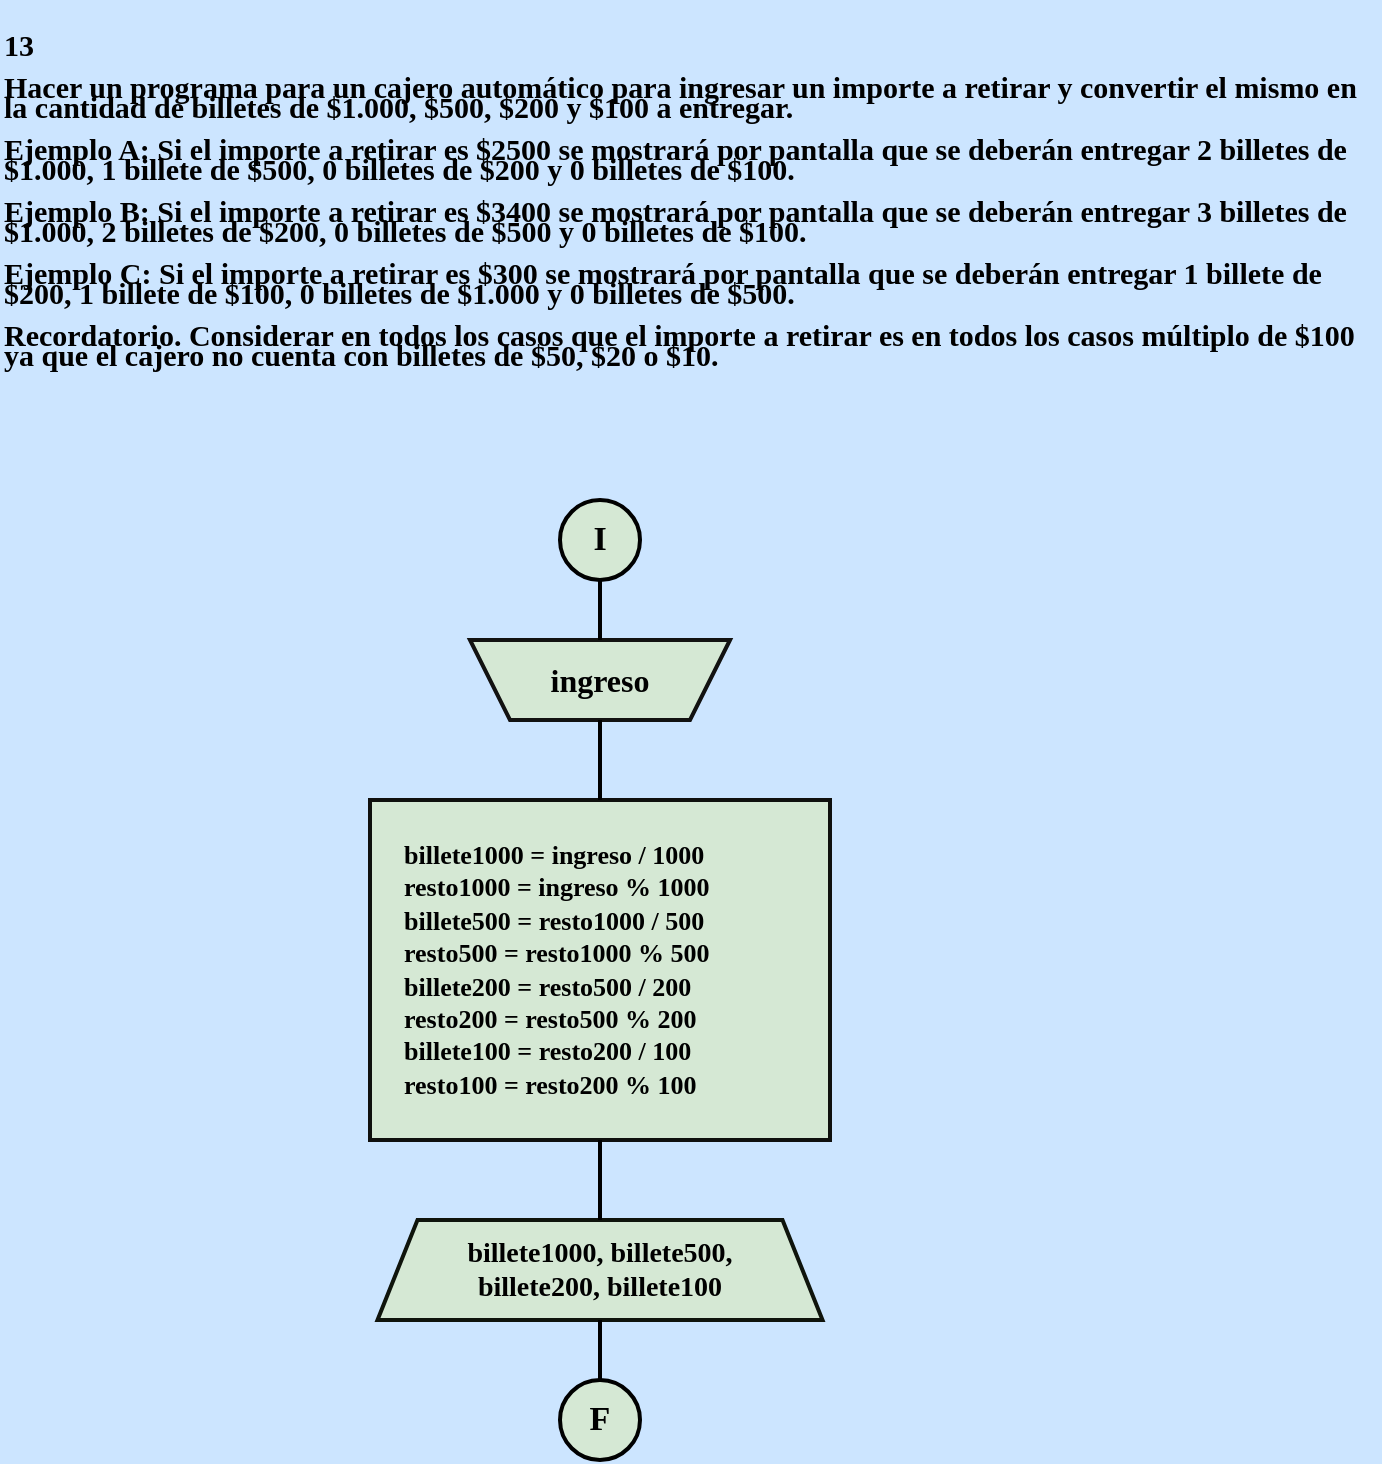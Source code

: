 <mxfile version="24.1.0" type="device">
  <diagram name="Página-1" id="5-tvqCX8FqzggtvlBkEG">
    <mxGraphModel dx="1420" dy="1999" grid="1" gridSize="10" guides="1" tooltips="1" connect="1" arrows="1" fold="1" page="1" pageScale="1" pageWidth="827" pageHeight="1169" background="#CCE5FF" math="0" shadow="0">
      <root>
        <mxCell id="0" />
        <mxCell id="1" parent="0" />
        <mxCell id="0ue76YWfy1uJR6ZiZGBp-1" value="&lt;p style=&quot;line-height: 78%;&quot;&gt;&lt;b style=&quot;font-size: 15px;&quot;&gt;&lt;font style=&quot;font-size: 15px;&quot; color=&quot;#000000&quot; face=&quot;Comic Sans MS&quot;&gt;13&lt;br&gt;&lt;br&gt;Hacer un programa para un cajero automático para ingresar un importe a retirar y convertir el mismo en la cantidad de billetes de $1.000, $500, $200 y $100 a entregar.&lt;br&gt;&lt;br&gt;Ejemplo A: Si el importe a retirar es $2500 se mostrará por pantalla que se deberán entregar 2 billetes de $1.000, 1 billete de $500,  0 billetes de $200 y 0 billetes de $100.&lt;br&gt;&lt;br&gt;Ejemplo B: Si el importe a retirar es $3400 se mostrará por pantalla que se deberán entregar 3 billetes de $1.000, 2 billetes de $200, 0 billetes de $500 y 0 billetes de $100.&lt;br&gt;&lt;br&gt;Ejemplo C: Si el importe a retirar es $300 se mostrará por pantalla que se deberán entregar 1 billete de $200, 1 billete de $100, 0 billetes de $1.000 y 0 billetes de $500.&lt;br&gt;&lt;br&gt;Recordatorio. Considerar en todos los casos que el importe a retirar es en todos los casos múltiplo de $100 ya que el cajero no cuenta con billetes de $50, $20 o $10.&lt;/font&gt;&lt;/b&gt;&lt;/p&gt;" style="text;whiteSpace=wrap;html=1;fontFamily=Architects Daughter;fontSource=https%3A%2F%2Ffonts.googleapis.com%2Fcss%3Ffamily%3DArchitects%2BDaughter;" vertex="1" parent="1">
          <mxGeometry x="150" y="-10" width="690" height="220" as="geometry" />
        </mxCell>
        <mxCell id="0ue76YWfy1uJR6ZiZGBp-21" value="" style="group;aspect=fixed;" vertex="1" connectable="0" parent="1">
          <mxGeometry x="335" y="240" width="230" height="480" as="geometry" />
        </mxCell>
        <mxCell id="0ue76YWfy1uJR6ZiZGBp-9" value="" style="group;aspect=fixed;" vertex="1" connectable="0" parent="0ue76YWfy1uJR6ZiZGBp-21">
          <mxGeometry x="95" width="40" height="40" as="geometry" />
        </mxCell>
        <mxCell id="0ue76YWfy1uJR6ZiZGBp-2" value="" style="strokeWidth=2;html=1;shape=mxgraph.flowchart.start_2;whiteSpace=wrap;rounded=0;labelBackgroundColor=none;strokeColor=#000000;align=center;verticalAlign=middle;fontFamily=Helvetica;fontSize=12;fontColor=default;fillColor=#d5e8d4;aspect=fixed;" vertex="1" parent="0ue76YWfy1uJR6ZiZGBp-9">
          <mxGeometry width="40" height="40" as="geometry" />
        </mxCell>
        <mxCell id="0ue76YWfy1uJR6ZiZGBp-7" value="&lt;b&gt;&lt;font color=&quot;#000000&quot; style=&quot;font-size: 17px;&quot; face=&quot;Comic Sans MS&quot;&gt;I&lt;/font&gt;&lt;/b&gt;" style="text;strokeColor=none;align=center;fillColor=none;html=1;verticalAlign=middle;whiteSpace=wrap;rounded=0;fontFamily=Architects Daughter;fontSource=https%3A%2F%2Ffonts.googleapis.com%2Fcss%3Ffamily%3DArchitects%2BDaughter;aspect=fixed;" vertex="1" parent="0ue76YWfy1uJR6ZiZGBp-9">
          <mxGeometry x="5" y="5" width="30" height="30" as="geometry" />
        </mxCell>
        <mxCell id="0ue76YWfy1uJR6ZiZGBp-10" value="" style="group;aspect=fixed;" vertex="1" connectable="0" parent="0ue76YWfy1uJR6ZiZGBp-21">
          <mxGeometry x="95" y="440" width="40" height="40" as="geometry" />
        </mxCell>
        <mxCell id="0ue76YWfy1uJR6ZiZGBp-3" value="" style="strokeWidth=2;html=1;shape=mxgraph.flowchart.start_2;whiteSpace=wrap;rounded=0;labelBackgroundColor=none;strokeColor=#000000;align=center;verticalAlign=middle;fontFamily=Helvetica;fontSize=12;fontColor=default;fillColor=#d5e8d4;aspect=fixed;" vertex="1" parent="0ue76YWfy1uJR6ZiZGBp-10">
          <mxGeometry width="40" height="40" as="geometry" />
        </mxCell>
        <mxCell id="0ue76YWfy1uJR6ZiZGBp-8" value="&lt;b&gt;&lt;font color=&quot;#000000&quot; style=&quot;font-size: 17px;&quot; face=&quot;Comic Sans MS&quot;&gt;F&lt;/font&gt;&lt;/b&gt;" style="text;strokeColor=none;align=center;fillColor=none;html=1;verticalAlign=middle;whiteSpace=wrap;rounded=0;fontFamily=Architects Daughter;fontSource=https://fonts.googleapis.com/css?family=Architects+Daughter;aspect=fixed;" vertex="1" parent="0ue76YWfy1uJR6ZiZGBp-10">
          <mxGeometry x="5" y="5" width="30" height="30" as="geometry" />
        </mxCell>
        <mxCell id="0ue76YWfy1uJR6ZiZGBp-12" value="" style="group;aspect=fixed;" vertex="1" connectable="0" parent="0ue76YWfy1uJR6ZiZGBp-21">
          <mxGeometry x="50" y="70" width="130" height="40" as="geometry" />
        </mxCell>
        <mxCell id="0ue76YWfy1uJR6ZiZGBp-4" value="" style="shape=trapezoid;perimeter=trapezoidPerimeter;whiteSpace=wrap;html=1;fixedSize=1;rounded=0;labelBackgroundColor=none;strokeColor=#121211;strokeWidth=2;align=center;verticalAlign=middle;fontFamily=Helvetica;fontSize=12;fontColor=default;fillColor=#d5e8d4;direction=west;container=0;aspect=fixed;" vertex="1" parent="0ue76YWfy1uJR6ZiZGBp-12">
          <mxGeometry width="130" height="40" as="geometry">
            <mxRectangle x="-1020" y="-650" width="50" height="40" as="alternateBounds" />
          </mxGeometry>
        </mxCell>
        <mxCell id="0ue76YWfy1uJR6ZiZGBp-11" value="&lt;font size=&quot;1&quot; face=&quot;Comic Sans MS&quot; color=&quot;#000000&quot;&gt;&lt;b style=&quot;font-size: 16px;&quot;&gt;ingreso&lt;/b&gt;&lt;/font&gt;" style="text;strokeColor=none;align=center;fillColor=none;html=1;verticalAlign=middle;whiteSpace=wrap;rounded=0;fontFamily=Architects Daughter;fontSource=https%3A%2F%2Ffonts.googleapis.com%2Fcss%3Ffamily%3DArchitects%2BDaughter;aspect=fixed;container=0;" vertex="1" parent="0ue76YWfy1uJR6ZiZGBp-12">
          <mxGeometry x="15" y="5" width="100" height="30" as="geometry" />
        </mxCell>
        <mxCell id="0ue76YWfy1uJR6ZiZGBp-14" value="" style="group;aspect=fixed;" vertex="1" connectable="0" parent="0ue76YWfy1uJR6ZiZGBp-21">
          <mxGeometry y="150" width="230" height="170" as="geometry" />
        </mxCell>
        <mxCell id="0ue76YWfy1uJR6ZiZGBp-5" value="" style="rounded=0;whiteSpace=wrap;html=1;labelBackgroundColor=none;strokeColor=#0f100e;strokeWidth=2;align=center;verticalAlign=middle;fontFamily=Helvetica;fontSize=12;fontColor=default;fillColor=#d5e8d4;aspect=fixed;" vertex="1" parent="0ue76YWfy1uJR6ZiZGBp-14">
          <mxGeometry width="230" height="170" as="geometry" />
        </mxCell>
        <mxCell id="0ue76YWfy1uJR6ZiZGBp-13" value="&lt;b&gt;&lt;font color=&quot;#000000&quot; style=&quot;font-size: 13px;&quot; face=&quot;Comic Sans MS&quot;&gt;billete1000 = ingreso / 1000&lt;/font&gt;&lt;/b&gt;&lt;div&gt;&lt;b&gt;&lt;font color=&quot;#000000&quot; style=&quot;font-size: 13px;&quot; face=&quot;Comic Sans MS&quot;&gt;resto1000 = ingreso % 1000&lt;/font&gt;&lt;/b&gt;&lt;/div&gt;&lt;div&gt;&lt;b&gt;&lt;font color=&quot;#000000&quot; style=&quot;font-size: 13px;&quot; face=&quot;Comic Sans MS&quot;&gt;billete500 = resto1000 / 500&lt;/font&gt;&lt;/b&gt;&lt;/div&gt;&lt;div&gt;&lt;b&gt;&lt;font color=&quot;#000000&quot; style=&quot;font-size: 13px;&quot; face=&quot;Comic Sans MS&quot;&gt;resto500 = resto1000 % 500&lt;/font&gt;&lt;/b&gt;&lt;/div&gt;&lt;div&gt;&lt;b&gt;&lt;font color=&quot;#000000&quot; style=&quot;font-size: 13px;&quot; face=&quot;Comic Sans MS&quot;&gt;billete200 = resto500 / 200&lt;/font&gt;&lt;/b&gt;&lt;/div&gt;&lt;div&gt;&lt;b&gt;&lt;font color=&quot;#000000&quot; style=&quot;font-size: 13px;&quot; face=&quot;Comic Sans MS&quot;&gt;resto200 = resto500 % 200&lt;/font&gt;&lt;/b&gt;&lt;/div&gt;&lt;div&gt;&lt;b&gt;&lt;font color=&quot;#000000&quot; style=&quot;font-size: 13px;&quot; face=&quot;Comic Sans MS&quot;&gt;billete100 = resto200 / 100&lt;/font&gt;&lt;/b&gt;&lt;/div&gt;&lt;div&gt;&lt;font face=&quot;Comic Sans MS&quot; color=&quot;#000000&quot;&gt;&lt;span style=&quot;font-size: 13px;&quot;&gt;&lt;b&gt;resto100 = resto200 % 100&lt;/b&gt;&lt;/span&gt;&lt;/font&gt;&lt;/div&gt;" style="text;strokeColor=none;align=left;fillColor=none;html=1;verticalAlign=middle;whiteSpace=wrap;rounded=0;fontFamily=Architects Daughter;fontSource=https%3A%2F%2Ffonts.googleapis.com%2Fcss%3Ffamily%3DArchitects%2BDaughter;aspect=fixed;" vertex="1" parent="0ue76YWfy1uJR6ZiZGBp-14">
          <mxGeometry x="15" y="15" width="215" height="140" as="geometry" />
        </mxCell>
        <mxCell id="0ue76YWfy1uJR6ZiZGBp-16" value="" style="group;aspect=fixed;" vertex="1" connectable="0" parent="0ue76YWfy1uJR6ZiZGBp-21">
          <mxGeometry x="3.75" y="360" width="222.5" height="50" as="geometry" />
        </mxCell>
        <mxCell id="0ue76YWfy1uJR6ZiZGBp-6" value="" style="shape=trapezoid;perimeter=trapezoidPerimeter;whiteSpace=wrap;html=1;fixedSize=1;rounded=0;labelBackgroundColor=none;strokeColor=#0F140C;strokeWidth=2;align=center;verticalAlign=middle;fontFamily=Helvetica;fontSize=12;fontColor=default;fillColor=#d5e8d4;aspect=fixed;" vertex="1" parent="0ue76YWfy1uJR6ZiZGBp-16">
          <mxGeometry width="222.5" height="50" as="geometry" />
        </mxCell>
        <mxCell id="0ue76YWfy1uJR6ZiZGBp-15" value="&lt;b&gt;&lt;font color=&quot;#000000&quot; style=&quot;font-size: 14px;&quot; face=&quot;Comic Sans MS&quot;&gt;billete1000, billete500,&lt;/font&gt;&lt;/b&gt;&lt;div&gt;&lt;b&gt;&lt;font color=&quot;#000000&quot; style=&quot;font-size: 14px;&quot; face=&quot;Comic Sans MS&quot;&gt;billete200, billete100&lt;/font&gt;&lt;/b&gt;&lt;/div&gt;" style="text;strokeColor=none;align=center;fillColor=none;html=1;verticalAlign=middle;whiteSpace=wrap;rounded=0;fontFamily=Architects Daughter;fontSource=https%3A%2F%2Ffonts.googleapis.com%2Fcss%3Ffamily%3DArchitects%2BDaughter;aspect=fixed;" vertex="1" parent="0ue76YWfy1uJR6ZiZGBp-16">
          <mxGeometry x="16.25" width="190" height="50" as="geometry" />
        </mxCell>
        <mxCell id="0ue76YWfy1uJR6ZiZGBp-17" value="" style="line;strokeWidth=2;direction=south;html=1;hachureGap=4;fontFamily=Architects Daughter;fontSource=https://fonts.googleapis.com/css?family=Architects+Daughter;strokeColor=#000000;aspect=fixed;" vertex="1" parent="0ue76YWfy1uJR6ZiZGBp-21">
          <mxGeometry x="110" y="40" width="10" height="30" as="geometry" />
        </mxCell>
        <mxCell id="0ue76YWfy1uJR6ZiZGBp-18" value="" style="line;strokeWidth=2;direction=south;html=1;hachureGap=4;fontFamily=Architects Daughter;fontSource=https://fonts.googleapis.com/css?family=Architects+Daughter;strokeColor=#000000;aspect=fixed;" vertex="1" parent="0ue76YWfy1uJR6ZiZGBp-21">
          <mxGeometry x="110" y="320" width="10" height="40" as="geometry" />
        </mxCell>
        <mxCell id="0ue76YWfy1uJR6ZiZGBp-19" value="" style="line;strokeWidth=2;direction=south;html=1;hachureGap=4;fontFamily=Architects Daughter;fontSource=https://fonts.googleapis.com/css?family=Architects+Daughter;strokeColor=#000000;aspect=fixed;" vertex="1" parent="0ue76YWfy1uJR6ZiZGBp-21">
          <mxGeometry x="110" y="110" width="10" height="40" as="geometry" />
        </mxCell>
        <mxCell id="0ue76YWfy1uJR6ZiZGBp-20" value="" style="line;strokeWidth=2;direction=south;html=1;hachureGap=4;fontFamily=Architects Daughter;fontSource=https://fonts.googleapis.com/css?family=Architects+Daughter;strokeColor=#000000;aspect=fixed;" vertex="1" parent="0ue76YWfy1uJR6ZiZGBp-21">
          <mxGeometry x="110" y="410" width="10" height="30" as="geometry" />
        </mxCell>
      </root>
    </mxGraphModel>
  </diagram>
</mxfile>
